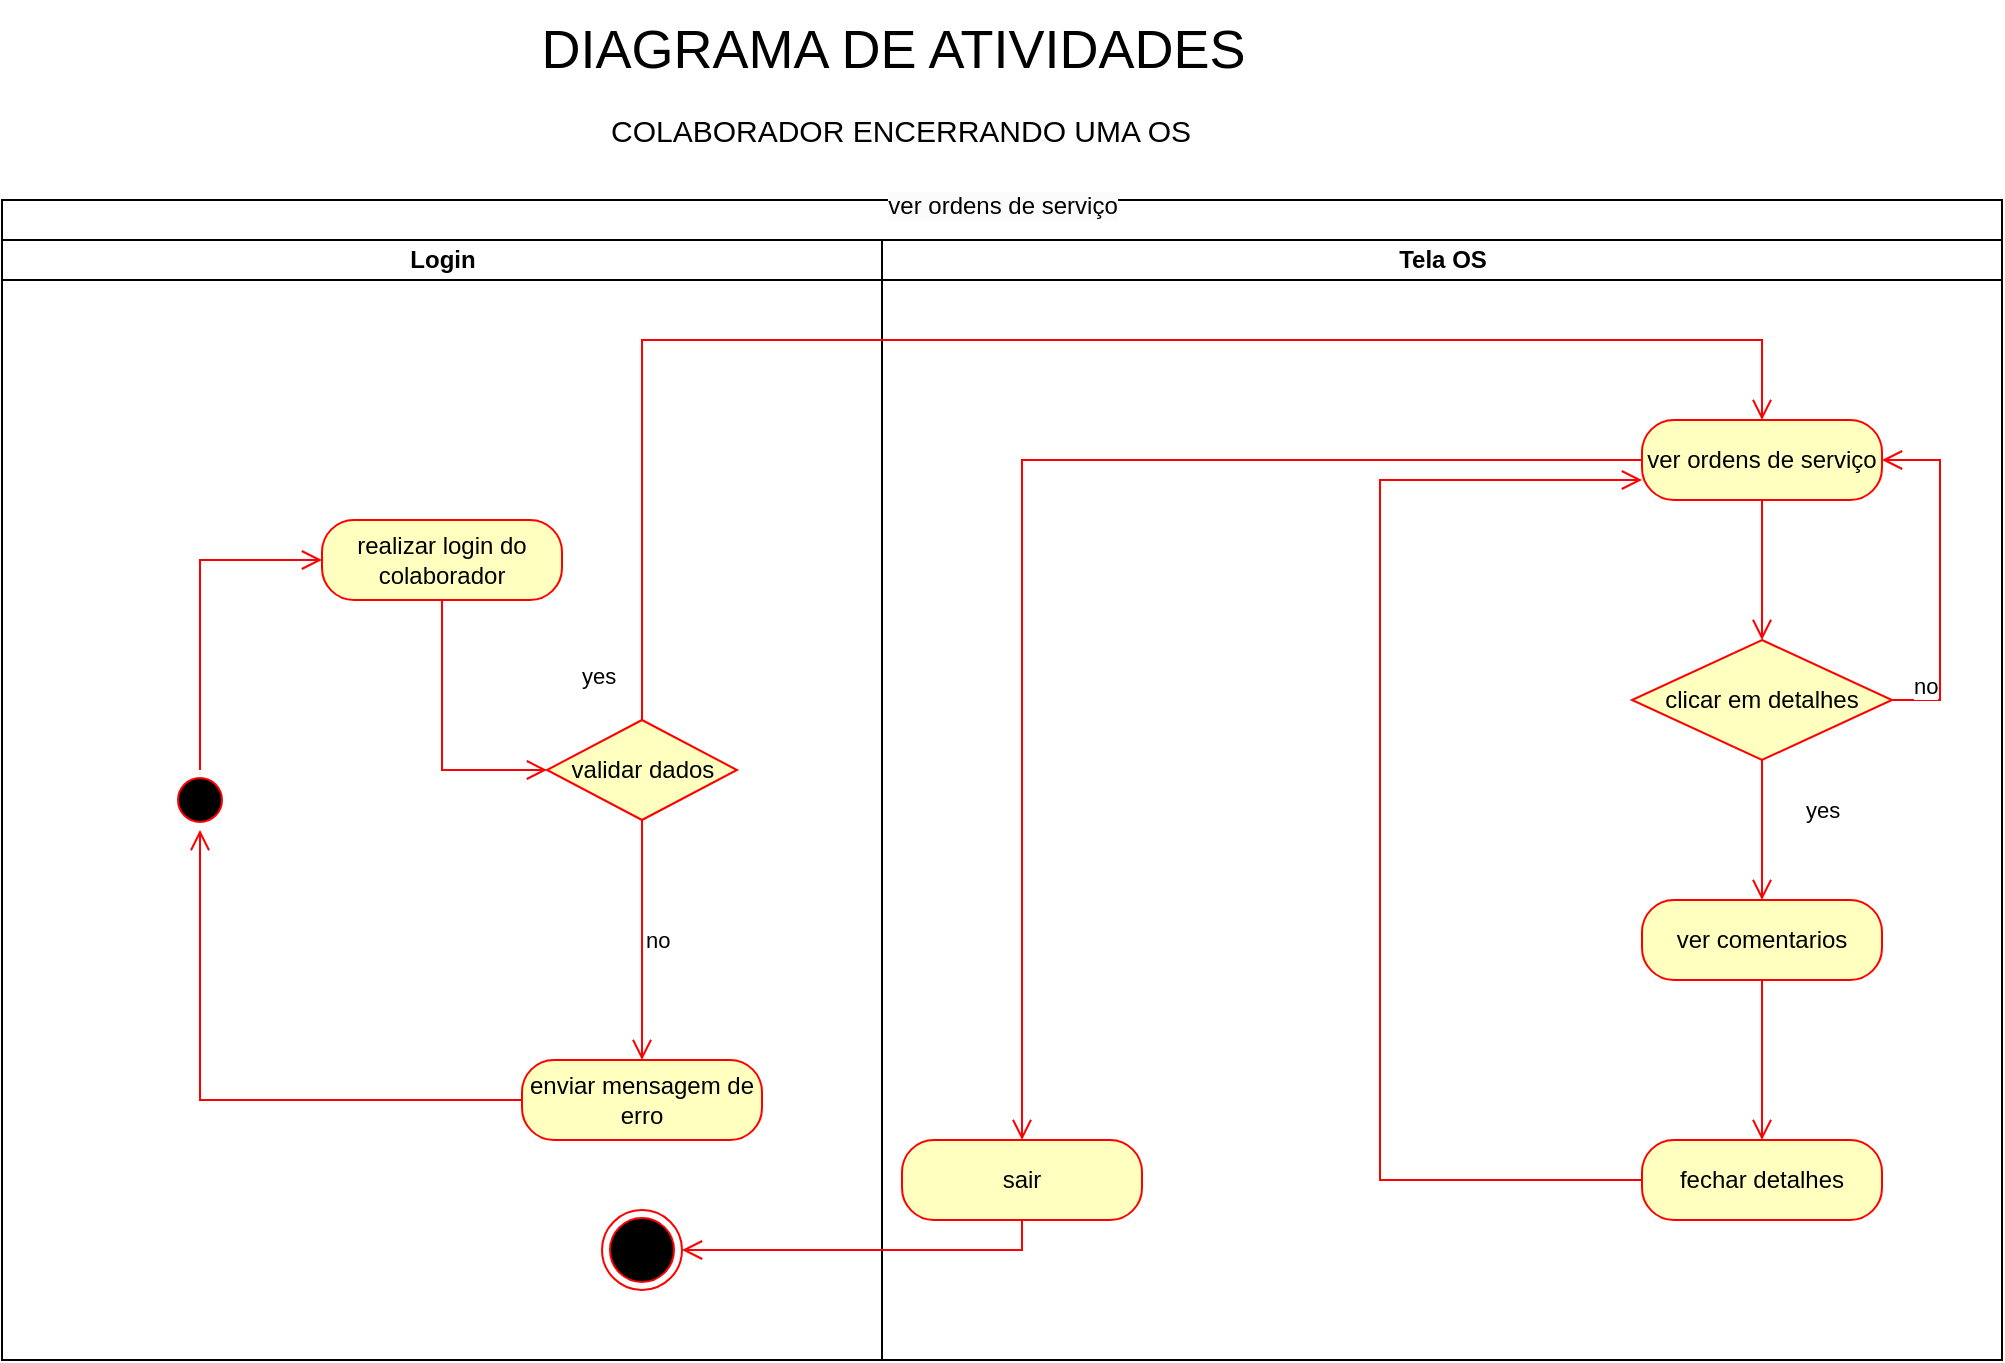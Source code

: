 <mxfile version="21.1.4" type="device">
  <diagram name="Página-1" id="Z4R6sSvAp44J1OPs6F7z">
    <mxGraphModel dx="1434" dy="1965" grid="1" gridSize="10" guides="1" tooltips="1" connect="1" arrows="1" fold="1" page="1" pageScale="1" pageWidth="827" pageHeight="1169" math="0" shadow="0">
      <root>
        <mxCell id="0" />
        <mxCell id="1" parent="0" />
        <mxCell id="IfHbspyWy57sfWy8M2U9-26" value="&#xa;&lt;span style=&quot;color: rgb(0, 0, 0); font-family: Helvetica; font-size: 12px; font-style: normal; font-variant-ligatures: normal; font-variant-caps: normal; font-weight: 400; letter-spacing: normal; orphans: 2; text-align: center; text-indent: 0px; text-transform: none; widows: 2; word-spacing: 0px; -webkit-text-stroke-width: 0px; background-color: rgb(251, 251, 251); text-decoration-thickness: initial; text-decoration-style: initial; text-decoration-color: initial; float: none; display: inline !important;&quot;&gt;ver ordens de serviço&lt;/span&gt;&#xa;&#xa;" style="swimlane;childLayout=stackLayout;resizeParent=1;resizeParentMax=0;startSize=20;html=1;" vertex="1" parent="1">
          <mxGeometry x="241" y="60" width="1000" height="580" as="geometry" />
        </mxCell>
        <mxCell id="IfHbspyWy57sfWy8M2U9-27" value="Login" style="swimlane;startSize=20;html=1;" vertex="1" parent="IfHbspyWy57sfWy8M2U9-26">
          <mxGeometry y="20" width="440" height="560" as="geometry" />
        </mxCell>
        <mxCell id="IfHbspyWy57sfWy8M2U9-22" value="validar dados" style="rhombus;whiteSpace=wrap;html=1;fontColor=#000000;fillColor=#ffffc0;strokeColor=#ff0000;" vertex="1" parent="IfHbspyWy57sfWy8M2U9-27">
          <mxGeometry x="272.5" y="240" width="95" height="50" as="geometry" />
        </mxCell>
        <mxCell id="IfHbspyWy57sfWy8M2U9-19" value="realizar login do colaborador" style="rounded=1;whiteSpace=wrap;html=1;arcSize=40;fontColor=#000000;fillColor=#ffffc0;strokeColor=#ff0000;" vertex="1" parent="IfHbspyWy57sfWy8M2U9-27">
          <mxGeometry x="160" y="140" width="120" height="40" as="geometry" />
        </mxCell>
        <mxCell id="IfHbspyWy57sfWy8M2U9-14" value="" style="ellipse;html=1;shape=startState;fillColor=#000000;strokeColor=#ff0000;" vertex="1" parent="IfHbspyWy57sfWy8M2U9-27">
          <mxGeometry x="84" y="265" width="30" height="30" as="geometry" />
        </mxCell>
        <mxCell id="IfHbspyWy57sfWy8M2U9-15" value="" style="edgeStyle=orthogonalEdgeStyle;html=1;verticalAlign=bottom;endArrow=open;endSize=8;strokeColor=#ff0000;rounded=0;entryX=0;entryY=0.5;entryDx=0;entryDy=0;exitX=0.5;exitY=0;exitDx=0;exitDy=0;" edge="1" source="IfHbspyWy57sfWy8M2U9-14" parent="IfHbspyWy57sfWy8M2U9-27" target="IfHbspyWy57sfWy8M2U9-19">
          <mxGeometry relative="1" as="geometry">
            <mxPoint x="80" y="130" as="targetPoint" />
          </mxGeometry>
        </mxCell>
        <mxCell id="IfHbspyWy57sfWy8M2U9-35" value="yes" style="edgeStyle=orthogonalEdgeStyle;html=1;align=left;verticalAlign=top;endArrow=open;endSize=8;strokeColor=#ff0000;rounded=0;exitX=0.5;exitY=1;exitDx=0;exitDy=0;entryX=0;entryY=0.5;entryDx=0;entryDy=0;" edge="1" parent="IfHbspyWy57sfWy8M2U9-27" source="IfHbspyWy57sfWy8M2U9-19" target="IfHbspyWy57sfWy8M2U9-22">
          <mxGeometry x="1" y="62" relative="1" as="geometry">
            <mxPoint x="170" y="300" as="targetPoint" />
            <mxPoint x="195" y="240" as="sourcePoint" />
            <mxPoint x="15" y="2" as="offset" />
          </mxGeometry>
        </mxCell>
        <mxCell id="IfHbspyWy57sfWy8M2U9-36" value="enviar mensagem de erro" style="rounded=1;whiteSpace=wrap;html=1;arcSize=40;fontColor=#000000;fillColor=#ffffc0;strokeColor=#ff0000;" vertex="1" parent="IfHbspyWy57sfWy8M2U9-27">
          <mxGeometry x="260" y="410" width="120" height="40" as="geometry" />
        </mxCell>
        <mxCell id="IfHbspyWy57sfWy8M2U9-37" value="no" style="edgeStyle=orthogonalEdgeStyle;html=1;align=left;verticalAlign=top;endArrow=open;endSize=8;strokeColor=#ff0000;rounded=0;exitX=0.5;exitY=1;exitDx=0;exitDy=0;entryX=0.5;entryY=0;entryDx=0;entryDy=0;" edge="1" parent="IfHbspyWy57sfWy8M2U9-27" source="IfHbspyWy57sfWy8M2U9-22" target="IfHbspyWy57sfWy8M2U9-36">
          <mxGeometry x="-0.548" y="25" relative="1" as="geometry">
            <mxPoint x="415" y="400" as="targetPoint" />
            <mxPoint x="160" y="410" as="sourcePoint" />
            <mxPoint x="-25" y="20" as="offset" />
          </mxGeometry>
        </mxCell>
        <mxCell id="IfHbspyWy57sfWy8M2U9-44" value="" style="ellipse;html=1;shape=endState;fillColor=#000000;strokeColor=#ff0000;" vertex="1" parent="IfHbspyWy57sfWy8M2U9-27">
          <mxGeometry x="300" y="485" width="40" height="40" as="geometry" />
        </mxCell>
        <mxCell id="IfHbspyWy57sfWy8M2U9-45" value="" style="edgeStyle=orthogonalEdgeStyle;html=1;align=left;verticalAlign=top;endArrow=open;endSize=8;strokeColor=#ff0000;rounded=0;exitX=0;exitY=0.5;exitDx=0;exitDy=0;entryX=0.5;entryY=1;entryDx=0;entryDy=0;" edge="1" parent="IfHbspyWy57sfWy8M2U9-27" source="IfHbspyWy57sfWy8M2U9-36" target="IfHbspyWy57sfWy8M2U9-14">
          <mxGeometry x="-0.548" y="25" relative="1" as="geometry">
            <mxPoint x="100" y="300" as="targetPoint" />
            <mxPoint x="390" y="570" as="sourcePoint" />
            <mxPoint x="-25" y="20" as="offset" />
          </mxGeometry>
        </mxCell>
        <mxCell id="IfHbspyWy57sfWy8M2U9-29" value="Tela OS" style="swimlane;startSize=20;html=1;" vertex="1" parent="IfHbspyWy57sfWy8M2U9-26">
          <mxGeometry x="440" y="20" width="560" height="560" as="geometry" />
        </mxCell>
        <mxCell id="IfHbspyWy57sfWy8M2U9-41" value="ver ordens de serviço" style="rounded=1;whiteSpace=wrap;html=1;arcSize=40;fontColor=#000000;fillColor=#ffffc0;strokeColor=#ff0000;" vertex="1" parent="IfHbspyWy57sfWy8M2U9-29">
          <mxGeometry x="380" y="90" width="120" height="40" as="geometry" />
        </mxCell>
        <mxCell id="IfHbspyWy57sfWy8M2U9-54" value="fechar detalhes" style="rounded=1;whiteSpace=wrap;html=1;arcSize=40;fontColor=#000000;fillColor=#ffffc0;strokeColor=#ff0000;" vertex="1" parent="IfHbspyWy57sfWy8M2U9-29">
          <mxGeometry x="380" y="450" width="120" height="40" as="geometry" />
        </mxCell>
        <mxCell id="IfHbspyWy57sfWy8M2U9-58" value="" style="edgeStyle=orthogonalEdgeStyle;html=1;align=left;verticalAlign=top;endArrow=open;endSize=8;strokeColor=#ff0000;rounded=0;exitX=0;exitY=0.5;exitDx=0;exitDy=0;entryX=0;entryY=0.75;entryDx=0;entryDy=0;" edge="1" parent="IfHbspyWy57sfWy8M2U9-29" source="IfHbspyWy57sfWy8M2U9-54" target="IfHbspyWy57sfWy8M2U9-41">
          <mxGeometry x="-1" relative="1" as="geometry">
            <mxPoint x="309" y="250" as="targetPoint" />
            <mxPoint x="80" y="280" as="sourcePoint" />
            <Array as="points">
              <mxPoint x="249" y="470" />
              <mxPoint x="249" y="120" />
            </Array>
          </mxGeometry>
        </mxCell>
        <mxCell id="IfHbspyWy57sfWy8M2U9-62" value="sair" style="rounded=1;whiteSpace=wrap;html=1;arcSize=40;fontColor=#000000;fillColor=#ffffc0;strokeColor=#ff0000;" vertex="1" parent="IfHbspyWy57sfWy8M2U9-29">
          <mxGeometry x="10" y="450" width="120" height="40" as="geometry" />
        </mxCell>
        <mxCell id="IfHbspyWy57sfWy8M2U9-64" value="clicar em detalhes" style="rhombus;whiteSpace=wrap;html=1;fontColor=#000000;fillColor=#ffffc0;strokeColor=#ff0000;" vertex="1" parent="IfHbspyWy57sfWy8M2U9-29">
          <mxGeometry x="375" y="200" width="130" height="60" as="geometry" />
        </mxCell>
        <mxCell id="IfHbspyWy57sfWy8M2U9-71" value="no" style="edgeStyle=orthogonalEdgeStyle;html=1;align=left;verticalAlign=top;endArrow=open;endSize=8;strokeColor=#ff0000;rounded=0;exitX=1;exitY=0.5;exitDx=0;exitDy=0;entryX=1;entryY=0.5;entryDx=0;entryDy=0;" edge="1" parent="IfHbspyWy57sfWy8M2U9-29" source="IfHbspyWy57sfWy8M2U9-64" target="IfHbspyWy57sfWy8M2U9-41">
          <mxGeometry x="-0.484" y="15" relative="1" as="geometry">
            <mxPoint x="620" y="370" as="targetPoint" />
            <mxPoint x="620" y="260" as="sourcePoint" />
            <mxPoint as="offset" />
            <Array as="points">
              <mxPoint x="529" y="230" />
              <mxPoint x="529" y="110" />
            </Array>
          </mxGeometry>
        </mxCell>
        <mxCell id="IfHbspyWy57sfWy8M2U9-73" value="" style="edgeStyle=orthogonalEdgeStyle;html=1;align=left;verticalAlign=top;endArrow=open;endSize=8;strokeColor=#ff0000;rounded=0;exitX=0;exitY=0.5;exitDx=0;exitDy=0;entryX=0.5;entryY=0;entryDx=0;entryDy=0;" edge="1" parent="IfHbspyWy57sfWy8M2U9-29" source="IfHbspyWy57sfWy8M2U9-41" target="IfHbspyWy57sfWy8M2U9-62">
          <mxGeometry x="-1" relative="1" as="geometry">
            <mxPoint x="630" y="220" as="targetPoint" />
            <mxPoint x="630" y="140" as="sourcePoint" />
          </mxGeometry>
        </mxCell>
        <mxCell id="IfHbspyWy57sfWy8M2U9-77" value="" style="edgeStyle=orthogonalEdgeStyle;html=1;align=left;verticalAlign=top;endArrow=open;endSize=8;strokeColor=#ff0000;rounded=0;entryX=0.5;entryY=0;entryDx=0;entryDy=0;exitX=0.5;exitY=1;exitDx=0;exitDy=0;" edge="1" parent="IfHbspyWy57sfWy8M2U9-29" source="IfHbspyWy57sfWy8M2U9-41" target="IfHbspyWy57sfWy8M2U9-64">
          <mxGeometry x="-1" relative="1" as="geometry">
            <mxPoint x="320" y="240" as="targetPoint" />
            <mxPoint x="380" y="240" as="sourcePoint" />
          </mxGeometry>
        </mxCell>
        <mxCell id="IfHbspyWy57sfWy8M2U9-80" value="ver comentarios" style="rounded=1;whiteSpace=wrap;html=1;arcSize=40;fontColor=#000000;fillColor=#ffffc0;strokeColor=#ff0000;" vertex="1" parent="IfHbspyWy57sfWy8M2U9-29">
          <mxGeometry x="380" y="330" width="120" height="40" as="geometry" />
        </mxCell>
        <mxCell id="IfHbspyWy57sfWy8M2U9-82" value="" style="edgeStyle=orthogonalEdgeStyle;html=1;align=left;verticalAlign=top;endArrow=open;endSize=8;strokeColor=#ff0000;rounded=0;exitX=0.5;exitY=1;exitDx=0;exitDy=0;entryX=0.5;entryY=0;entryDx=0;entryDy=0;" edge="1" parent="IfHbspyWy57sfWy8M2U9-29" source="IfHbspyWy57sfWy8M2U9-80" target="IfHbspyWy57sfWy8M2U9-54">
          <mxGeometry x="-1" relative="1" as="geometry">
            <mxPoint x="659" y="385" as="targetPoint" />
            <mxPoint x="775" y="320" as="sourcePoint" />
          </mxGeometry>
        </mxCell>
        <mxCell id="IfHbspyWy57sfWy8M2U9-74" value="yes" style="edgeStyle=orthogonalEdgeStyle;html=1;align=left;verticalAlign=top;endArrow=open;endSize=8;strokeColor=#ff0000;rounded=0;exitX=0.5;exitY=1;exitDx=0;exitDy=0;entryX=0.5;entryY=0;entryDx=0;entryDy=0;" edge="1" parent="IfHbspyWy57sfWy8M2U9-29" source="IfHbspyWy57sfWy8M2U9-64" target="IfHbspyWy57sfWy8M2U9-80">
          <mxGeometry x="-0.667" y="20" relative="1" as="geometry">
            <mxPoint x="435" y="340" as="targetPoint" />
            <mxPoint x="570" y="190" as="sourcePoint" />
            <mxPoint as="offset" />
          </mxGeometry>
        </mxCell>
        <mxCell id="IfHbspyWy57sfWy8M2U9-40" value="" style="edgeStyle=orthogonalEdgeStyle;html=1;align=left;verticalAlign=top;endArrow=open;endSize=8;strokeColor=#ff0000;rounded=0;exitX=0.5;exitY=0;exitDx=0;exitDy=0;entryX=0.5;entryY=0;entryDx=0;entryDy=0;" edge="1" parent="IfHbspyWy57sfWy8M2U9-26" source="IfHbspyWy57sfWy8M2U9-22" target="IfHbspyWy57sfWy8M2U9-41">
          <mxGeometry x="-1" relative="1" as="geometry">
            <mxPoint x="440" y="280" as="targetPoint" />
            <mxPoint x="240" y="330" as="sourcePoint" />
            <Array as="points">
              <mxPoint x="320" y="70" />
              <mxPoint x="880" y="70" />
            </Array>
          </mxGeometry>
        </mxCell>
        <mxCell id="IfHbspyWy57sfWy8M2U9-63" value="" style="edgeStyle=orthogonalEdgeStyle;html=1;align=left;verticalAlign=top;endArrow=open;endSize=8;strokeColor=#ff0000;rounded=0;exitX=0.5;exitY=1;exitDx=0;exitDy=0;entryX=1;entryY=0.5;entryDx=0;entryDy=0;" edge="1" parent="IfHbspyWy57sfWy8M2U9-26" source="IfHbspyWy57sfWy8M2U9-62" target="IfHbspyWy57sfWy8M2U9-44">
          <mxGeometry x="-1" relative="1" as="geometry">
            <mxPoint x="840" y="510" as="targetPoint" />
            <mxPoint x="880" y="430" as="sourcePoint" />
          </mxGeometry>
        </mxCell>
        <mxCell id="IfHbspyWy57sfWy8M2U9-47" value="&lt;font style=&quot;font-size: 27px;&quot;&gt;DIAGRAMA DE ATIVIDADES&amp;nbsp;&lt;/font&gt;" style="text;html=1;align=center;verticalAlign=middle;resizable=0;points=[];autosize=1;strokeColor=none;fillColor=none;strokeWidth=1;" vertex="1" parent="1">
          <mxGeometry x="500" y="-40" width="380" height="50" as="geometry" />
        </mxCell>
        <mxCell id="IfHbspyWy57sfWy8M2U9-48" value="&lt;font style=&quot;font-size: 15px;&quot;&gt;COLABORADOR ENCERRANDO UMA OS&lt;/font&gt;" style="text;html=1;align=center;verticalAlign=middle;resizable=0;points=[];autosize=1;strokeColor=none;fillColor=none;strokeWidth=1;" vertex="1" parent="1">
          <mxGeometry x="535" y="10" width="310" height="30" as="geometry" />
        </mxCell>
      </root>
    </mxGraphModel>
  </diagram>
</mxfile>
